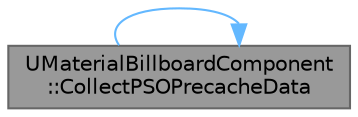 digraph "UMaterialBillboardComponent::CollectPSOPrecacheData"
{
 // INTERACTIVE_SVG=YES
 // LATEX_PDF_SIZE
  bgcolor="transparent";
  edge [fontname=Helvetica,fontsize=10,labelfontname=Helvetica,labelfontsize=10];
  node [fontname=Helvetica,fontsize=10,shape=box,height=0.2,width=0.4];
  rankdir="LR";
  Node1 [id="Node000001",label="UMaterialBillboardComponent\l::CollectPSOPrecacheData",height=0.2,width=0.4,color="gray40", fillcolor="grey60", style="filled", fontcolor="black",tooltip="Collect all the PSO precache data used by the material billboard component."];
  Node1 -> Node1 [id="edge1_Node000001_Node000001",color="steelblue1",style="solid",tooltip=" "];
}
